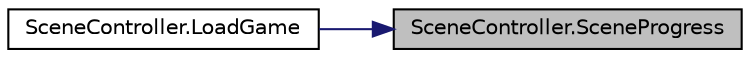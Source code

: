 digraph "SceneController.SceneProgress"
{
 // INTERACTIVE_SVG=YES
 // LATEX_PDF_SIZE
  bgcolor="transparent";
  edge [fontname="Helvetica",fontsize="10",labelfontname="Helvetica",labelfontsize="10"];
  node [fontname="Helvetica",fontsize="10",shape=record];
  rankdir="RL";
  Node1 [label="SceneController.SceneProgress",height=0.2,width=0.4,color="black", fillcolor="grey75", style="filled", fontcolor="black",tooltip="Loads the ingame scene."];
  Node1 -> Node2 [dir="back",color="midnightblue",fontsize="10",style="solid",fontname="Helvetica"];
  Node2 [label="SceneController.LoadGame",height=0.2,width=0.4,color="black",URL="$class_scene_controller.html#ab4c9c8564748875f4eb983c861783716",tooltip="This will load the game scene in the background showing the loading screen."];
}
